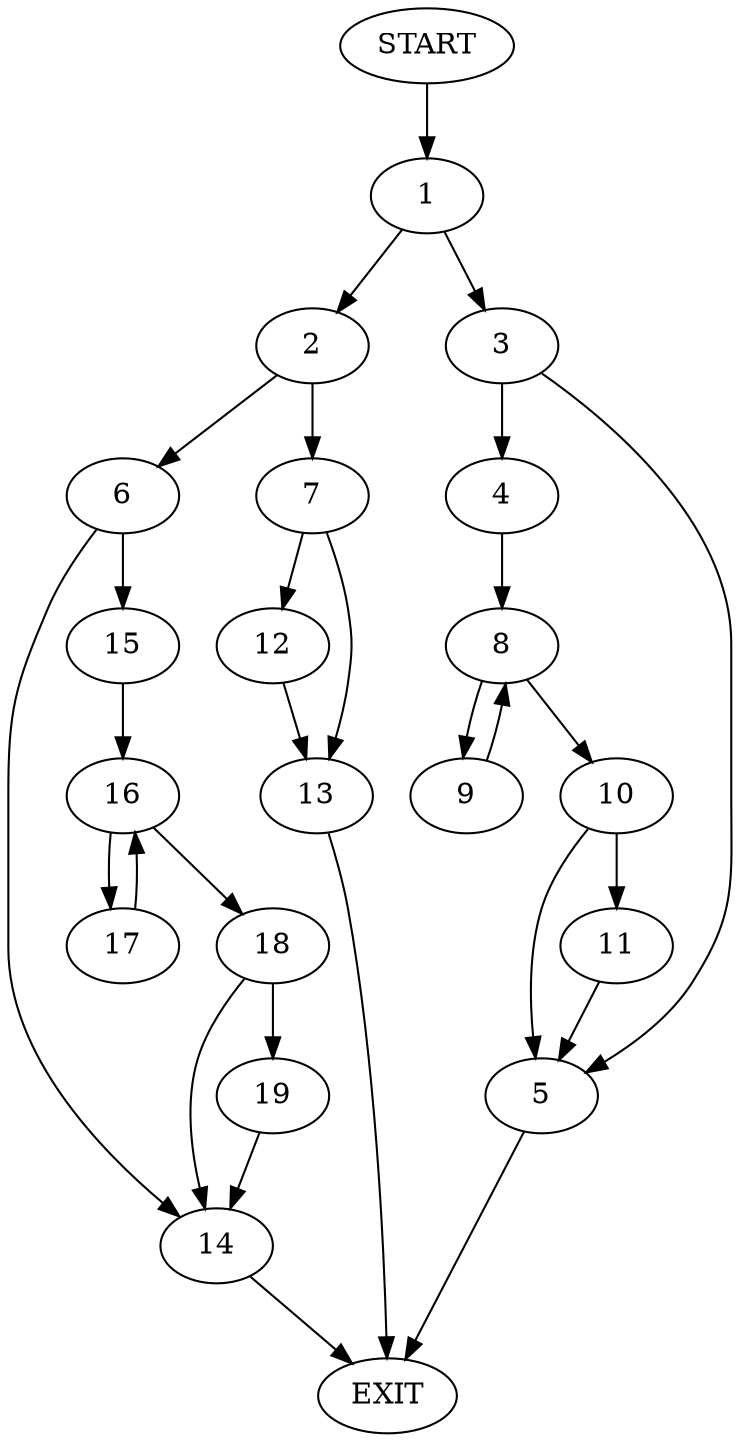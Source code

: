 digraph {
0 [label="START"]
20 [label="EXIT"]
0 -> 1
1 -> 2
1 -> 3
3 -> 4
3 -> 5
2 -> 6
2 -> 7
4 -> 8
5 -> 20
8 -> 9
8 -> 10
9 -> 8
10 -> 11
10 -> 5
11 -> 5
7 -> 12
7 -> 13
6 -> 14
6 -> 15
14 -> 20
15 -> 16
16 -> 17
16 -> 18
18 -> 14
18 -> 19
17 -> 16
19 -> 14
12 -> 13
13 -> 20
}
